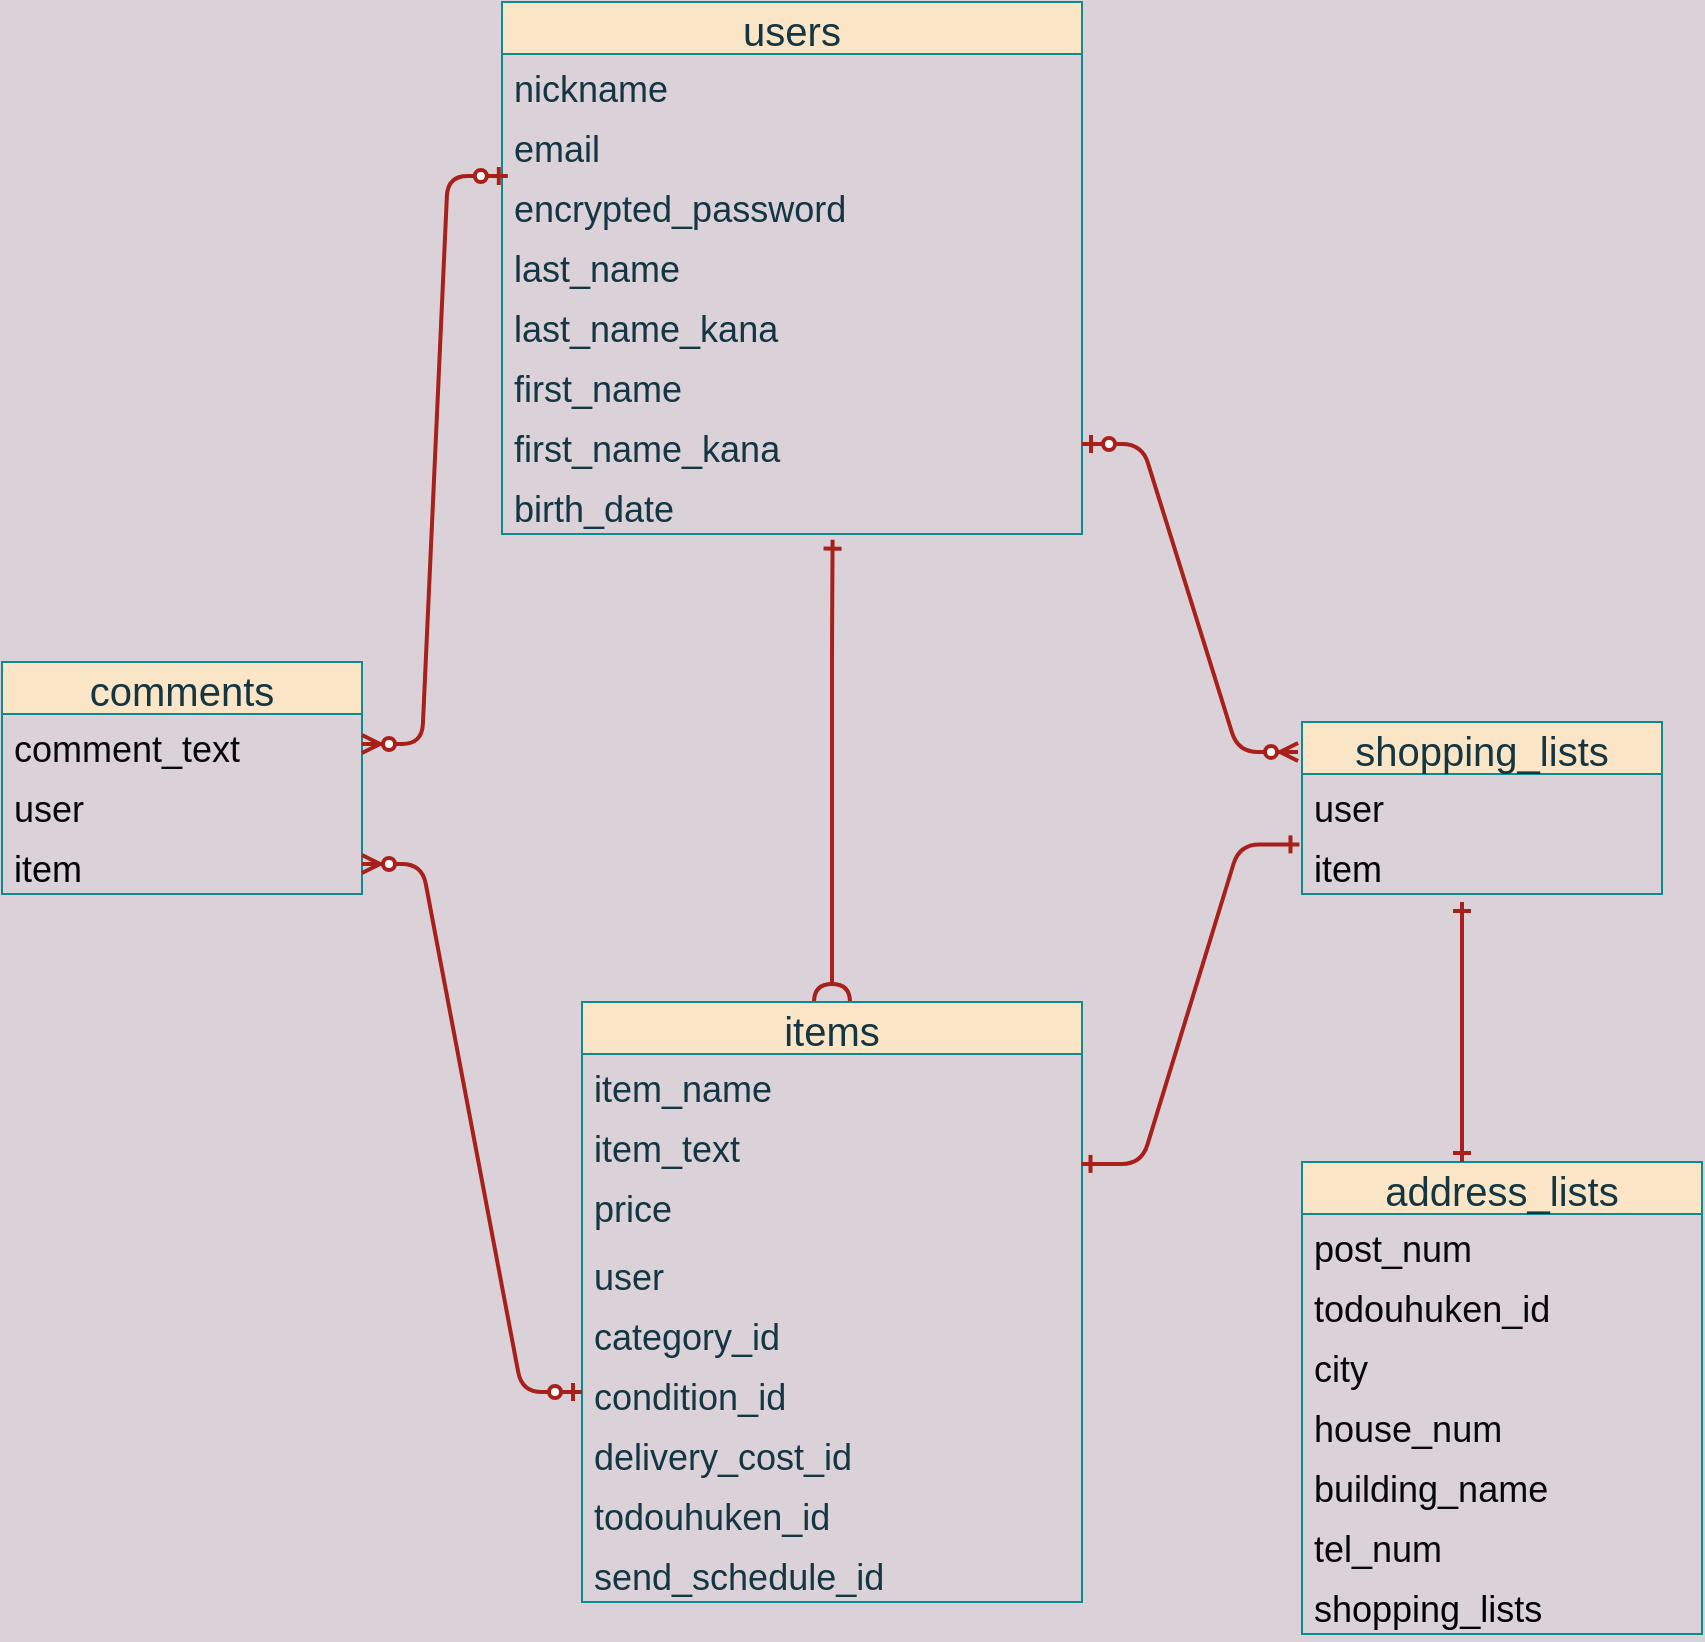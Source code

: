 <mxfile>
    <diagram id="GMLkdQR2ihGg5JDjmNVC" name="ページ1">
        <mxGraphModel dx="1056" dy="800" grid="1" gridSize="10" guides="1" tooltips="1" connect="1" arrows="1" fold="1" page="1" pageScale="1" pageWidth="827" pageHeight="1169" background="#DAD2D8" math="0" shadow="0">
            <root>
                <mxCell id="0"/>
                <mxCell id="1" parent="0"/>
                <mxCell id="2" value="users" style="swimlane;fontStyle=0;childLayout=stackLayout;horizontal=1;startSize=26;horizontalStack=0;resizeParent=1;resizeParentMax=0;resizeLast=0;collapsible=1;marginBottom=0;align=center;fontSize=20;fillColor=#FAE5C7;strokeColor=#0F8B8D;fontColor=#143642;" parent="1" vertex="1">
                    <mxGeometry x="320" y="30" width="290" height="266" as="geometry"/>
                </mxCell>
                <mxCell id="3" value="nickname    &#10;" style="text;strokeColor=none;fillColor=none;spacingLeft=4;spacingRight=4;overflow=hidden;rotatable=0;points=[[0,0.5],[1,0.5]];portConstraint=eastwest;fontSize=18;fontColor=#143642;" parent="2" vertex="1">
                    <mxGeometry y="26" width="290" height="30" as="geometry"/>
                </mxCell>
                <mxCell id="72" value="email" style="text;strokeColor=none;fillColor=none;spacingLeft=4;spacingRight=4;overflow=hidden;rotatable=0;points=[[0,0.5],[1,0.5]];portConstraint=eastwest;fontSize=18;fontColor=#143642;" parent="2" vertex="1">
                    <mxGeometry y="56" width="290" height="30" as="geometry"/>
                </mxCell>
                <mxCell id="70" value="encrypted_password" style="text;strokeColor=none;fillColor=none;spacingLeft=4;spacingRight=4;overflow=hidden;rotatable=0;points=[[0,0.5],[1,0.5]];portConstraint=eastwest;fontSize=18;fontColor=#143642;" parent="2" vertex="1">
                    <mxGeometry y="86" width="290" height="30" as="geometry"/>
                </mxCell>
                <mxCell id="69" value="last_name" style="text;strokeColor=none;fillColor=none;spacingLeft=4;spacingRight=4;overflow=hidden;rotatable=0;points=[[0,0.5],[1,0.5]];portConstraint=eastwest;fontSize=18;fontColor=#143642;" parent="2" vertex="1">
                    <mxGeometry y="116" width="290" height="30" as="geometry"/>
                </mxCell>
                <mxCell id="68" value="last_name_kana " style="text;strokeColor=none;fillColor=none;spacingLeft=4;spacingRight=4;overflow=hidden;rotatable=0;points=[[0,0.5],[1,0.5]];portConstraint=eastwest;fontSize=18;fontColor=#143642;" parent="2" vertex="1">
                    <mxGeometry y="146" width="290" height="30" as="geometry"/>
                </mxCell>
                <mxCell id="67" value="first_name" style="text;strokeColor=none;fillColor=none;spacingLeft=4;spacingRight=4;overflow=hidden;rotatable=0;points=[[0,0.5],[1,0.5]];portConstraint=eastwest;fontSize=18;fontColor=#143642;" parent="2" vertex="1">
                    <mxGeometry y="176" width="290" height="30" as="geometry"/>
                </mxCell>
                <mxCell id="4" value="first_name_kana" style="text;strokeColor=none;fillColor=none;spacingLeft=4;spacingRight=4;overflow=hidden;rotatable=0;points=[[0,0.5],[1,0.5]];portConstraint=eastwest;fontSize=18;fontColor=#143642;" parent="2" vertex="1">
                    <mxGeometry y="206" width="290" height="30" as="geometry"/>
                </mxCell>
                <mxCell id="66" value="birth_date" style="text;strokeColor=none;fillColor=none;spacingLeft=4;spacingRight=4;overflow=hidden;rotatable=0;points=[[0,0.5],[1,0.5]];portConstraint=eastwest;fontSize=18;fontColor=#143642;" parent="2" vertex="1">
                    <mxGeometry y="236" width="290" height="30" as="geometry"/>
                </mxCell>
                <mxCell id="56" style="edgeStyle=orthogonalEdgeStyle;curved=0;rounded=1;sketch=0;orthogonalLoop=1;jettySize=auto;html=1;exitX=0.5;exitY=0;exitDx=0;exitDy=0;fontSize=18;fontColor=#000000;startArrow=halfCircle;startFill=0;endArrow=ERone;endFill=0;strokeColor=#A8201A;strokeWidth=2;fillColor=#FAE5C7;entryX=0.57;entryY=1.094;entryDx=0;entryDy=0;entryPerimeter=0;" parent="1" source="6" target="66" edge="1">
                    <mxGeometry relative="1" as="geometry">
                        <mxPoint x="485.01" y="328.01" as="targetPoint"/>
                        <Array as="points">
                            <mxPoint x="485" y="350"/>
                            <mxPoint x="485" y="350"/>
                        </Array>
                    </mxGeometry>
                </mxCell>
                <mxCell id="6" value="items" style="swimlane;fontStyle=0;childLayout=stackLayout;horizontal=1;startSize=26;horizontalStack=0;resizeParent=1;resizeParentMax=0;resizeLast=0;collapsible=1;marginBottom=0;align=center;fontSize=20;fillColor=#FAE5C7;strokeColor=#0F8B8D;fontColor=#143642;" parent="1" vertex="1">
                    <mxGeometry x="360" y="530" width="250" height="300" as="geometry"/>
                </mxCell>
                <mxCell id="7" value="item_name" style="text;strokeColor=none;fillColor=none;spacingLeft=4;spacingRight=4;overflow=hidden;rotatable=0;points=[[0,0.5],[1,0.5]];portConstraint=eastwest;fontSize=18;fontColor=#143642;" parent="6" vertex="1">
                    <mxGeometry y="26" width="250" height="30" as="geometry"/>
                </mxCell>
                <mxCell id="8" value="item_text" style="text;strokeColor=none;fillColor=none;spacingLeft=4;spacingRight=4;overflow=hidden;rotatable=0;points=[[0,0.5],[1,0.5]];portConstraint=eastwest;fontSize=18;fontColor=#143642;" parent="6" vertex="1">
                    <mxGeometry y="56" width="250" height="30" as="geometry"/>
                </mxCell>
                <mxCell id="9" value="price" style="text;strokeColor=none;fillColor=none;spacingLeft=4;spacingRight=4;overflow=hidden;rotatable=0;points=[[0,0.5],[1,0.5]];portConstraint=eastwest;fontSize=18;fontColor=#143642;" parent="6" vertex="1">
                    <mxGeometry y="86" width="250" height="34" as="geometry"/>
                </mxCell>
                <mxCell id="13" value="user" style="text;strokeColor=none;fillColor=none;spacingLeft=4;spacingRight=4;overflow=hidden;rotatable=0;points=[[0,0.5],[1,0.5]];portConstraint=eastwest;fontSize=18;fontColor=#143642;" parent="6" vertex="1">
                    <mxGeometry y="120" width="250" height="30" as="geometry"/>
                </mxCell>
                <mxCell id="12" value="category_id" style="text;strokeColor=none;fillColor=none;spacingLeft=4;spacingRight=4;overflow=hidden;rotatable=0;points=[[0,0.5],[1,0.5]];portConstraint=eastwest;fontSize=18;fontColor=#143642;" parent="6" vertex="1">
                    <mxGeometry y="150" width="250" height="30" as="geometry"/>
                </mxCell>
                <mxCell id="14" value="condition_id " style="text;strokeColor=none;fillColor=none;spacingLeft=4;spacingRight=4;overflow=hidden;rotatable=0;points=[[0,0.5],[1,0.5]];portConstraint=eastwest;fontSize=18;fontColor=#143642;" parent="6" vertex="1">
                    <mxGeometry y="180" width="250" height="30" as="geometry"/>
                </mxCell>
                <mxCell id="15" value="delivery_cost_id " style="text;strokeColor=none;fillColor=none;spacingLeft=4;spacingRight=4;overflow=hidden;rotatable=0;points=[[0,0.5],[1,0.5]];portConstraint=eastwest;fontSize=18;fontColor=#143642;" parent="6" vertex="1">
                    <mxGeometry y="210" width="250" height="30" as="geometry"/>
                </mxCell>
                <mxCell id="88" value="todouhuken_id" style="text;strokeColor=none;fillColor=none;spacingLeft=4;spacingRight=4;overflow=hidden;rotatable=0;points=[[0,0.5],[1,0.5]];portConstraint=eastwest;fontSize=18;fontColor=#143642;" parent="6" vertex="1">
                    <mxGeometry y="240" width="250" height="30" as="geometry"/>
                </mxCell>
                <mxCell id="18" value="send_schedule_id" style="text;strokeColor=none;fillColor=none;spacingLeft=4;spacingRight=4;overflow=hidden;rotatable=0;points=[[0,0.5],[1,0.5]];portConstraint=eastwest;fontSize=18;fontColor=#143642;" parent="6" vertex="1">
                    <mxGeometry y="270" width="250" height="30" as="geometry"/>
                </mxCell>
                <mxCell id="21" value="shopping_lists" style="swimlane;fontStyle=0;childLayout=stackLayout;horizontal=1;startSize=26;horizontalStack=0;resizeParent=1;resizeParentMax=0;resizeLast=0;collapsible=1;marginBottom=0;align=center;fontSize=20;rounded=0;sketch=0;fontColor=#143642;strokeColor=#0F8B8D;fillColor=#FAE5C7;" parent="1" vertex="1">
                    <mxGeometry x="720" y="390" width="180" height="86" as="geometry"/>
                </mxCell>
                <mxCell id="22" value="user" style="text;strokeColor=none;fillColor=none;spacingLeft=4;spacingRight=4;overflow=hidden;rotatable=0;points=[[0,0.5],[1,0.5]];portConstraint=eastwest;fontSize=18;fontColor=#080808;" parent="21" vertex="1">
                    <mxGeometry y="26" width="180" height="30" as="geometry"/>
                </mxCell>
                <mxCell id="24" value="item" style="text;strokeColor=none;fillColor=none;spacingLeft=4;spacingRight=4;overflow=hidden;rotatable=0;points=[[0,0.5],[1,0.5]];portConstraint=eastwest;fontSize=18;fontColor=#000000;" parent="21" vertex="1">
                    <mxGeometry y="56" width="180" height="30" as="geometry"/>
                </mxCell>
                <mxCell id="25" value="address_lists" style="swimlane;fontStyle=0;childLayout=stackLayout;horizontal=1;startSize=26;horizontalStack=0;resizeParent=1;resizeParentMax=0;resizeLast=0;collapsible=1;marginBottom=0;align=center;fontSize=20;rounded=0;sketch=0;fontColor=#143642;strokeColor=#0F8B8D;fillColor=#FAE5C7;" parent="1" vertex="1">
                    <mxGeometry x="720" y="610" width="200" height="236" as="geometry"/>
                </mxCell>
                <mxCell id="26" value="post_num" style="text;strokeColor=none;fillColor=none;spacingLeft=4;spacingRight=4;overflow=hidden;rotatable=0;points=[[0,0.5],[1,0.5]];portConstraint=eastwest;fontSize=18;fontColor=#080808;" parent="25" vertex="1">
                    <mxGeometry y="26" width="200" height="30" as="geometry"/>
                </mxCell>
                <mxCell id="92" value="todouhuken_id" style="text;strokeColor=none;fillColor=none;spacingLeft=4;spacingRight=4;overflow=hidden;rotatable=0;points=[[0,0.5],[1,0.5]];portConstraint=eastwest;fontSize=18;fontColor=#080808;" parent="25" vertex="1">
                    <mxGeometry y="56" width="200" height="30" as="geometry"/>
                </mxCell>
                <mxCell id="93" value="city" style="text;strokeColor=none;fillColor=none;spacingLeft=4;spacingRight=4;overflow=hidden;rotatable=0;points=[[0,0.5],[1,0.5]];portConstraint=eastwest;fontSize=18;fontColor=#080808;" parent="25" vertex="1">
                    <mxGeometry y="86" width="200" height="30" as="geometry"/>
                </mxCell>
                <mxCell id="94" value="house_num" style="text;strokeColor=none;fillColor=none;spacingLeft=4;spacingRight=4;overflow=hidden;rotatable=0;points=[[0,0.5],[1,0.5]];portConstraint=eastwest;fontSize=18;fontColor=#080808;" parent="25" vertex="1">
                    <mxGeometry y="116" width="200" height="30" as="geometry"/>
                </mxCell>
                <mxCell id="95" value="building_name" style="text;strokeColor=none;fillColor=none;spacingLeft=4;spacingRight=4;overflow=hidden;rotatable=0;points=[[0,0.5],[1,0.5]];portConstraint=eastwest;fontSize=18;fontColor=#080808;" parent="25" vertex="1">
                    <mxGeometry y="146" width="200" height="30" as="geometry"/>
                </mxCell>
                <mxCell id="96" value="tel_num" style="text;strokeColor=none;fillColor=none;spacingLeft=4;spacingRight=4;overflow=hidden;rotatable=0;points=[[0,0.5],[1,0.5]];portConstraint=eastwest;fontSize=18;fontColor=#080808;" parent="25" vertex="1">
                    <mxGeometry y="176" width="200" height="30" as="geometry"/>
                </mxCell>
                <mxCell id="27" value="shopping_lists" style="text;strokeColor=none;fillColor=none;spacingLeft=4;spacingRight=4;overflow=hidden;rotatable=0;points=[[0,0.5],[1,0.5]];portConstraint=eastwest;fontSize=18;fontColor=#000000;" parent="25" vertex="1">
                    <mxGeometry y="206" width="200" height="30" as="geometry"/>
                </mxCell>
                <mxCell id="59" value="" style="edgeStyle=entityRelationEdgeStyle;fontSize=12;html=1;endArrow=ERzeroToMany;startArrow=ERzeroToOne;fontColor=#000000;strokeColor=#A8201A;strokeWidth=2;fillColor=#FAE5C7;exitX=1;exitY=0.5;exitDx=0;exitDy=0;entryX=-0.011;entryY=0.174;entryDx=0;entryDy=0;entryPerimeter=0;" parent="1" source="4" target="21" edge="1">
                    <mxGeometry width="100" height="100" relative="1" as="geometry">
                        <mxPoint x="360" y="410" as="sourcePoint"/>
                        <mxPoint x="460" y="310" as="targetPoint"/>
                    </mxGeometry>
                </mxCell>
                <mxCell id="60" value="" style="edgeStyle=entityRelationEdgeStyle;fontSize=12;html=1;endArrow=ERone;startArrow=ERone;fontColor=#000000;strokeColor=#A8201A;strokeWidth=2;fillColor=#FAE5C7;exitX=0.999;exitY=0.832;exitDx=0;exitDy=0;exitPerimeter=0;endFill=0;startFill=0;entryX=-0.007;entryY=0.173;entryDx=0;entryDy=0;entryPerimeter=0;" parent="1" source="8" target="24" edge="1">
                    <mxGeometry width="100" height="100" relative="1" as="geometry">
                        <mxPoint x="293" y="331" as="sourcePoint"/>
                        <mxPoint x="350" y="331" as="targetPoint"/>
                    </mxGeometry>
                </mxCell>
                <mxCell id="79" value="comments" style="swimlane;fontStyle=0;childLayout=stackLayout;horizontal=1;startSize=26;horizontalStack=0;resizeParent=1;resizeParentMax=0;resizeLast=0;collapsible=1;marginBottom=0;align=center;fontSize=20;rounded=0;sketch=0;fontColor=#143642;strokeColor=#0F8B8D;fillColor=#FAE5C7;" parent="1" vertex="1">
                    <mxGeometry x="70" y="360" width="180" height="116" as="geometry"/>
                </mxCell>
                <mxCell id="82" value="comment_text" style="text;strokeColor=none;fillColor=none;spacingLeft=4;spacingRight=4;overflow=hidden;rotatable=0;points=[[0,0.5],[1,0.5]];portConstraint=eastwest;fontSize=18;fontColor=#080808;" parent="79" vertex="1">
                    <mxGeometry y="26" width="180" height="30" as="geometry"/>
                </mxCell>
                <mxCell id="80" value="user" style="text;strokeColor=none;fillColor=none;spacingLeft=4;spacingRight=4;overflow=hidden;rotatable=0;points=[[0,0.5],[1,0.5]];portConstraint=eastwest;fontSize=18;fontColor=#080808;" parent="79" vertex="1">
                    <mxGeometry y="56" width="180" height="30" as="geometry"/>
                </mxCell>
                <mxCell id="81" value="item" style="text;strokeColor=none;fillColor=none;spacingLeft=4;spacingRight=4;overflow=hidden;rotatable=0;points=[[0,0.5],[1,0.5]];portConstraint=eastwest;fontSize=18;fontColor=#000000;" parent="79" vertex="1">
                    <mxGeometry y="86" width="180" height="30" as="geometry"/>
                </mxCell>
                <mxCell id="83" style="edgeStyle=orthogonalEdgeStyle;curved=0;rounded=1;sketch=0;orthogonalLoop=1;jettySize=auto;html=1;fontSize=18;fontColor=#000000;startArrow=ERone;startFill=0;endArrow=ERone;endFill=0;strokeColor=#A8201A;strokeWidth=2;fillColor=#FAE5C7;" parent="1" edge="1">
                    <mxGeometry relative="1" as="geometry">
                        <mxPoint x="800" y="610" as="targetPoint"/>
                        <mxPoint x="800" y="480" as="sourcePoint"/>
                        <Array as="points">
                            <mxPoint x="800" y="530"/>
                            <mxPoint x="800" y="530"/>
                        </Array>
                    </mxGeometry>
                </mxCell>
                <mxCell id="86" value="" style="edgeStyle=entityRelationEdgeStyle;fontSize=12;html=1;endArrow=ERzeroToMany;startArrow=ERzeroToOne;fontColor=#000000;strokeColor=#A8201A;strokeWidth=2;fillColor=#FAE5C7;exitX=0.01;exitY=0.033;exitDx=0;exitDy=0;exitPerimeter=0;entryX=1;entryY=0.5;entryDx=0;entryDy=0;" parent="1" source="70" target="82" edge="1">
                    <mxGeometry width="100" height="100" relative="1" as="geometry">
                        <mxPoint x="258.02" y="183.964" as="sourcePoint"/>
                        <mxPoint x="220" y="370" as="targetPoint"/>
                    </mxGeometry>
                </mxCell>
                <mxCell id="87" value="" style="edgeStyle=entityRelationEdgeStyle;fontSize=12;html=1;endArrow=ERzeroToMany;startArrow=ERzeroToOne;fontColor=#000000;strokeColor=#A8201A;strokeWidth=2;fillColor=#FAE5C7;exitX=0;exitY=0.5;exitDx=0;exitDy=0;entryX=1;entryY=0.5;entryDx=0;entryDy=0;" parent="1" source="14" target="81" edge="1">
                    <mxGeometry width="100" height="100" relative="1" as="geometry">
                        <mxPoint x="332.9" y="170" as="sourcePoint"/>
                        <mxPoint x="260.0" y="424.01" as="targetPoint"/>
                    </mxGeometry>
                </mxCell>
            </root>
        </mxGraphModel>
    </diagram>
</mxfile>